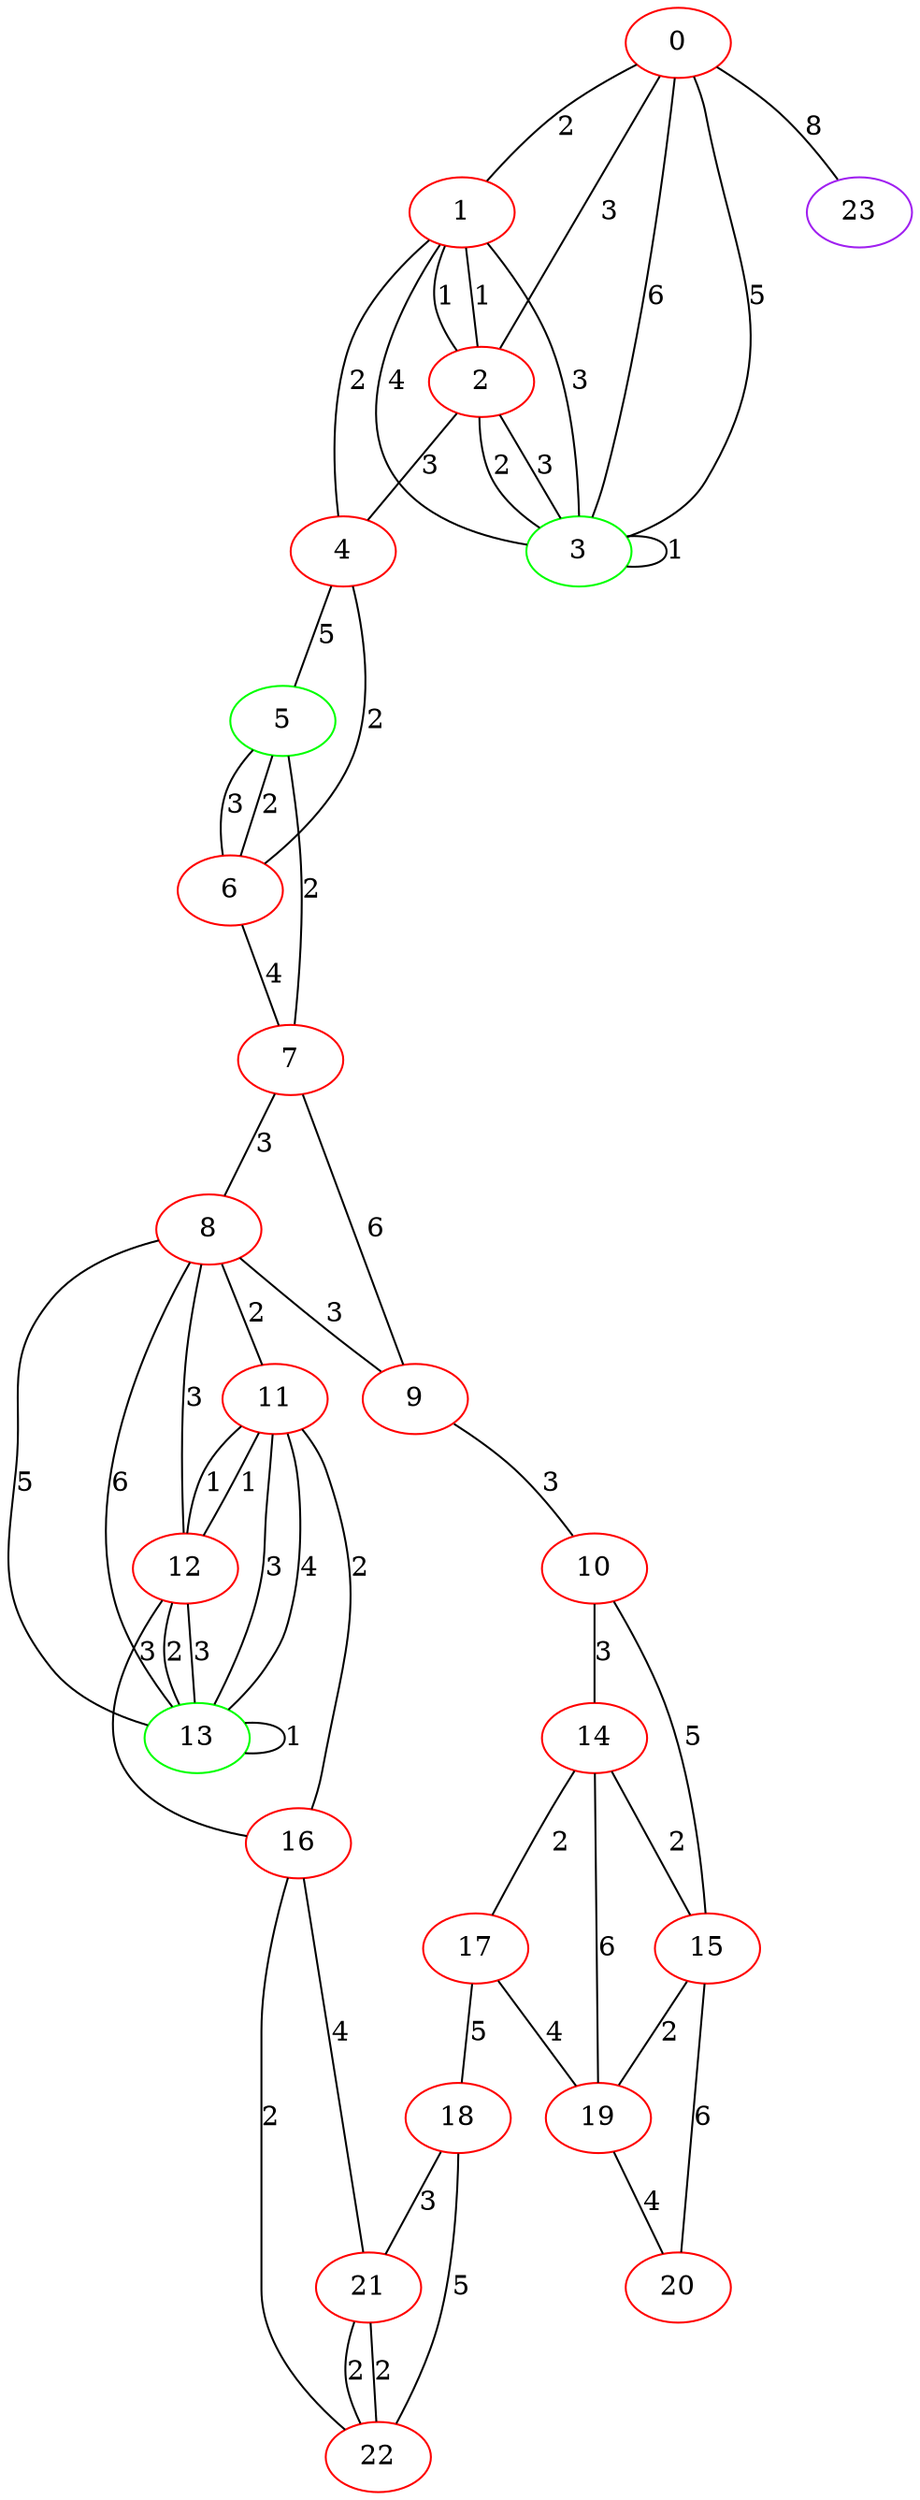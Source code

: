 graph "" {
0 [color=red, weight=1];
1 [color=red, weight=1];
2 [color=red, weight=1];
3 [color=green, weight=2];
4 [color=red, weight=1];
5 [color=green, weight=2];
6 [color=red, weight=1];
7 [color=red, weight=1];
8 [color=red, weight=1];
9 [color=red, weight=1];
10 [color=red, weight=1];
11 [color=red, weight=1];
12 [color=red, weight=1];
13 [color=green, weight=2];
14 [color=red, weight=1];
15 [color=red, weight=1];
16 [color=red, weight=1];
17 [color=red, weight=1];
18 [color=red, weight=1];
19 [color=red, weight=1];
20 [color=red, weight=1];
21 [color=red, weight=1];
22 [color=red, weight=1];
23 [color=purple, weight=4];
0 -- 1  [key=0, label=2];
0 -- 2  [key=0, label=3];
0 -- 3  [key=0, label=5];
0 -- 3  [key=1, label=6];
0 -- 23  [key=0, label=8];
1 -- 2  [key=0, label=1];
1 -- 2  [key=1, label=1];
1 -- 3  [key=0, label=3];
1 -- 3  [key=1, label=4];
1 -- 4  [key=0, label=2];
2 -- 3  [key=0, label=2];
2 -- 3  [key=1, label=3];
2 -- 4  [key=0, label=3];
3 -- 3  [key=0, label=1];
4 -- 5  [key=0, label=5];
4 -- 6  [key=0, label=2];
5 -- 6  [key=0, label=2];
5 -- 6  [key=1, label=3];
5 -- 7  [key=0, label=2];
6 -- 7  [key=0, label=4];
7 -- 8  [key=0, label=3];
7 -- 9  [key=0, label=6];
8 -- 9  [key=0, label=3];
8 -- 11  [key=0, label=2];
8 -- 12  [key=0, label=3];
8 -- 13  [key=0, label=5];
8 -- 13  [key=1, label=6];
9 -- 10  [key=0, label=3];
10 -- 14  [key=0, label=3];
10 -- 15  [key=0, label=5];
11 -- 16  [key=0, label=2];
11 -- 12  [key=0, label=1];
11 -- 12  [key=1, label=1];
11 -- 13  [key=0, label=3];
11 -- 13  [key=1, label=4];
12 -- 16  [key=0, label=3];
12 -- 13  [key=0, label=2];
12 -- 13  [key=1, label=3];
13 -- 13  [key=0, label=1];
14 -- 17  [key=0, label=2];
14 -- 19  [key=0, label=6];
14 -- 15  [key=0, label=2];
15 -- 19  [key=0, label=2];
15 -- 20  [key=0, label=6];
16 -- 21  [key=0, label=4];
16 -- 22  [key=0, label=2];
17 -- 18  [key=0, label=5];
17 -- 19  [key=0, label=4];
18 -- 21  [key=0, label=3];
18 -- 22  [key=0, label=5];
19 -- 20  [key=0, label=4];
21 -- 22  [key=0, label=2];
21 -- 22  [key=1, label=2];
}
